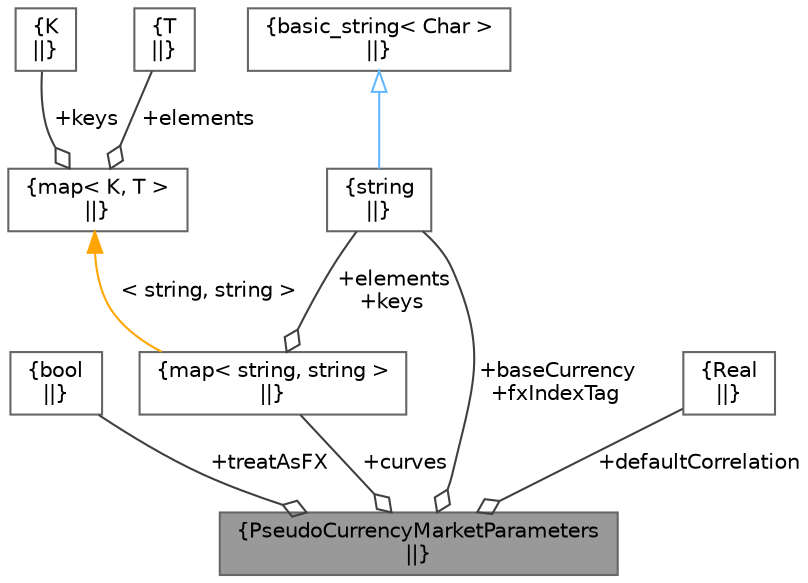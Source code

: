 digraph "PseudoCurrencyMarketParameters"
{
 // INTERACTIVE_SVG=YES
 // LATEX_PDF_SIZE
  bgcolor="transparent";
  edge [fontname=Helvetica,fontsize=10,labelfontname=Helvetica,labelfontsize=10];
  node [fontname=Helvetica,fontsize=10,shape=box,height=0.2,width=0.4];
  Node1 [label="{PseudoCurrencyMarketParameters\n||}",height=0.2,width=0.4,color="gray40", fillcolor="grey60", style="filled", fontcolor="black",tooltip="Struct to store parameters for commodities to be treatred as pseudo currencies."];
  Node2 -> Node1 [color="grey25",style="solid",label=" +treatAsFX" ,arrowhead="odiamond"];
  Node2 [label="{bool\n||}",height=0.2,width=0.4,color="gray40", fillcolor="white", style="filled",URL="$classbool.html",tooltip=" "];
  Node3 -> Node1 [color="grey25",style="solid",label=" +baseCurrency\n+fxIndexTag" ,arrowhead="odiamond"];
  Node3 [label="{string\n||}",height=0.2,width=0.4,color="gray40", fillcolor="white", style="filled",tooltip=" "];
  Node4 -> Node3 [dir="back",color="steelblue1",style="solid",arrowtail="onormal"];
  Node4 [label="{basic_string\< Char \>\n||}",height=0.2,width=0.4,color="gray40", fillcolor="white", style="filled",tooltip=" "];
  Node5 -> Node1 [color="grey25",style="solid",label=" +curves" ,arrowhead="odiamond"];
  Node5 [label="{map\< string, string \>\n||}",height=0.2,width=0.4,color="gray40", fillcolor="white", style="filled",tooltip=" "];
  Node3 -> Node5 [color="grey25",style="solid",label=" +elements\n+keys" ,arrowhead="odiamond"];
  Node6 -> Node5 [dir="back",color="orange",style="solid",label=" \< string, string \>" ];
  Node6 [label="{map\< K, T \>\n||}",height=0.2,width=0.4,color="gray40", fillcolor="white", style="filled",tooltip=" "];
  Node7 -> Node6 [color="grey25",style="solid",label=" +keys" ,arrowhead="odiamond"];
  Node7 [label="{K\n||}",height=0.2,width=0.4,color="gray40", fillcolor="white", style="filled",tooltip=" "];
  Node8 -> Node6 [color="grey25",style="solid",label=" +elements" ,arrowhead="odiamond"];
  Node8 [label="{T\n||}",height=0.2,width=0.4,color="gray40", fillcolor="white", style="filled",tooltip=" "];
  Node9 -> Node1 [color="grey25",style="solid",label=" +defaultCorrelation" ,arrowhead="odiamond"];
  Node9 [label="{Real\n||}",height=0.2,width=0.4,color="gray40", fillcolor="white", style="filled",tooltip=" "];
}
